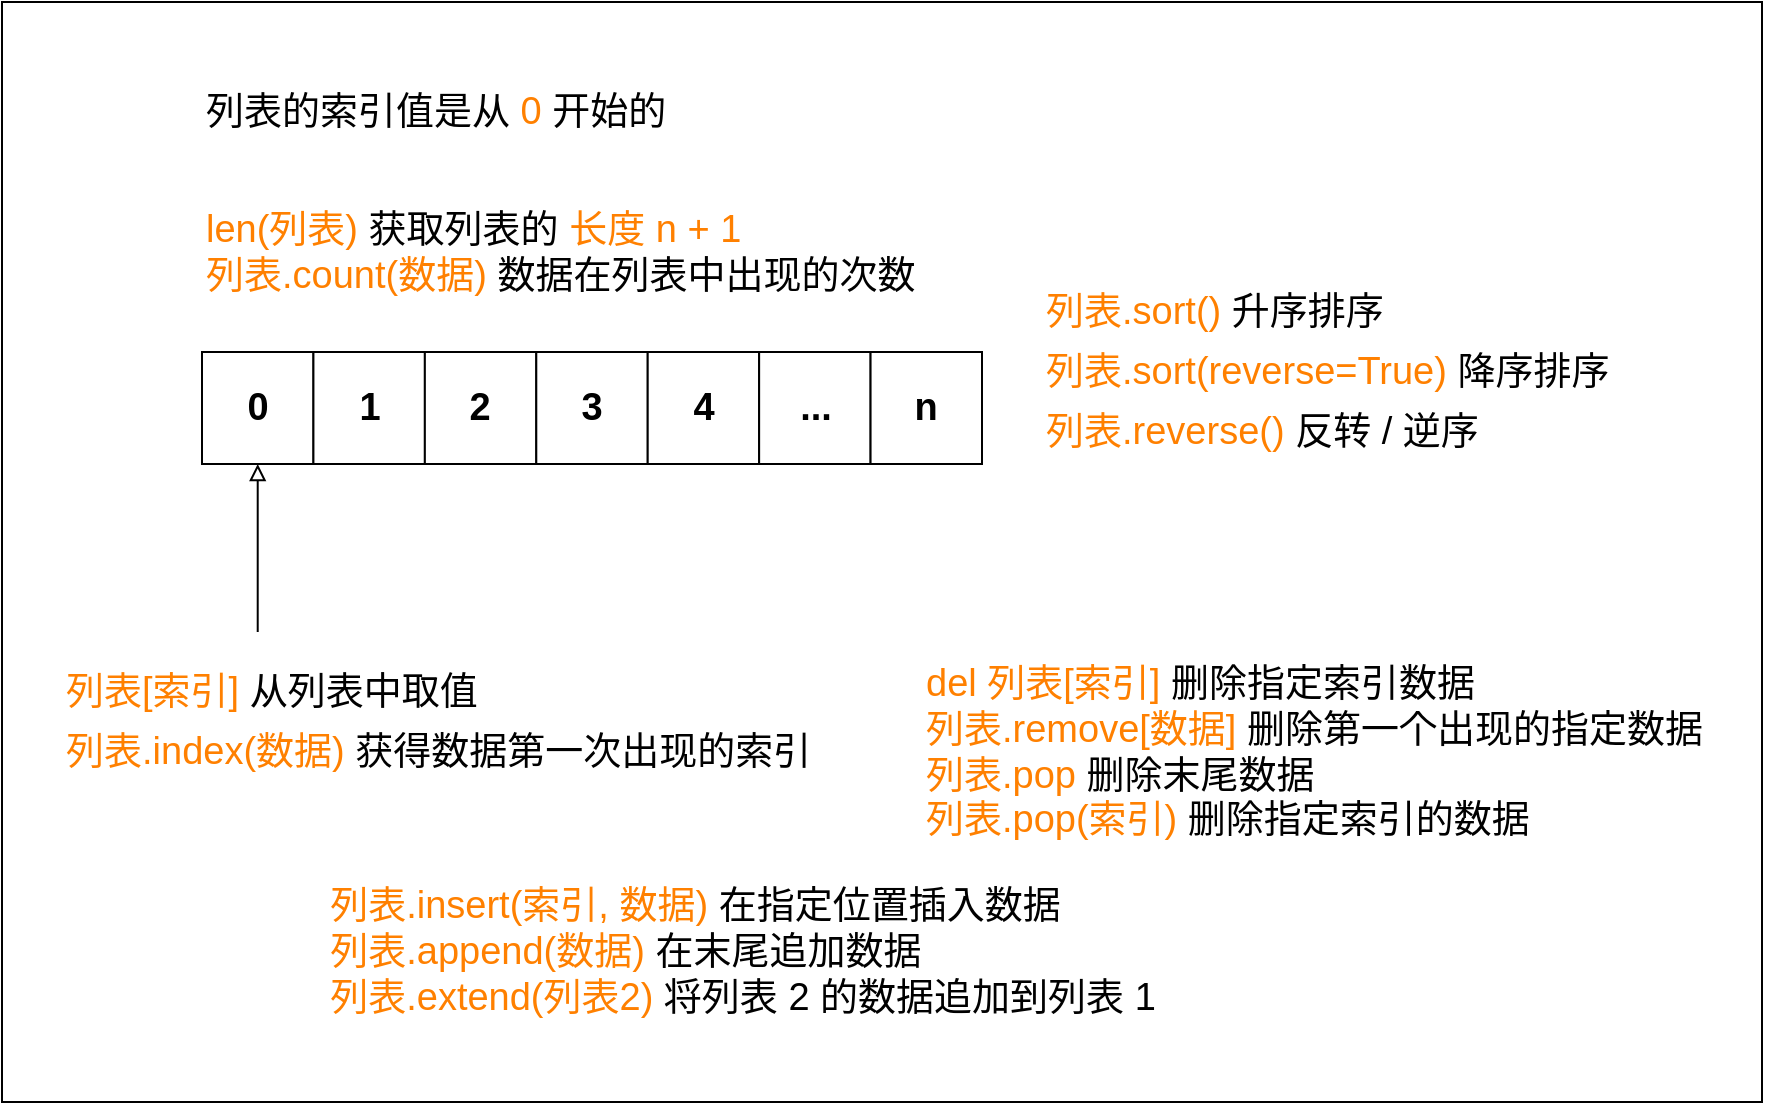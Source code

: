 <mxfile version="20.1.1" type="github">
  <diagram id="tMy1eLATrXxZh8AR1VW_" name="第 1 页">
    <mxGraphModel dx="709" dy="380" grid="1" gridSize="10" guides="1" tooltips="1" connect="1" arrows="1" fold="1" page="1" pageScale="1" pageWidth="827" pageHeight="1169" math="0" shadow="0">
      <root>
        <mxCell id="0" />
        <mxCell id="1" parent="0" />
        <mxCell id="P_gL17wc5OoXAgqMZvMp-23" value="" style="rounded=0;whiteSpace=wrap;html=1;fontSize=19;fontColor=#000000;" vertex="1" parent="1">
          <mxGeometry x="100" y="35" width="880" height="550" as="geometry" />
        </mxCell>
        <mxCell id="P_gL17wc5OoXAgqMZvMp-8" value="列表的索引值是从 &lt;font color=&quot;#ff8000&quot;&gt;0&lt;/font&gt; 开始的&amp;nbsp;" style="text;html=1;align=left;verticalAlign=middle;resizable=0;points=[];autosize=1;strokeColor=none;fillColor=none;fontSize=19;" vertex="1" parent="1">
          <mxGeometry x="200" y="70" width="260" height="40" as="geometry" />
        </mxCell>
        <mxCell id="P_gL17wc5OoXAgqMZvMp-9" value="len(列表) &lt;font color=&quot;#000000&quot;&gt;获取列表的 &lt;/font&gt;长度 n + 1&lt;br&gt;&lt;div style=&quot;&quot;&gt;&lt;span style=&quot;background-color: initial;&quot;&gt;列表.count(数据) &lt;font color=&quot;#000000&quot;&gt;数据在列表中出现的次数&lt;/font&gt;&lt;/span&gt;&lt;/div&gt;" style="text;html=1;align=left;verticalAlign=middle;resizable=0;points=[];autosize=1;strokeColor=none;fillColor=none;fontSize=19;fontColor=#FF8000;" vertex="1" parent="1">
          <mxGeometry x="200" y="130" width="380" height="60" as="geometry" />
        </mxCell>
        <mxCell id="P_gL17wc5OoXAgqMZvMp-12" value="" style="group" vertex="1" connectable="0" parent="1">
          <mxGeometry x="200" y="210" width="390" height="140" as="geometry" />
        </mxCell>
        <mxCell id="P_gL17wc5OoXAgqMZvMp-10" value="" style="group" vertex="1" connectable="0" parent="P_gL17wc5OoXAgqMZvMp-12">
          <mxGeometry width="390" height="56" as="geometry" />
        </mxCell>
        <mxCell id="P_gL17wc5OoXAgqMZvMp-1" value="0" style="rounded=0;whiteSpace=wrap;html=1;fontStyle=1;fontSize=19;" vertex="1" parent="P_gL17wc5OoXAgqMZvMp-10">
          <mxGeometry width="55.714" height="56" as="geometry" />
        </mxCell>
        <mxCell id="P_gL17wc5OoXAgqMZvMp-2" value="1" style="rounded=0;whiteSpace=wrap;html=1;fontStyle=1;fontSize=19;" vertex="1" parent="P_gL17wc5OoXAgqMZvMp-10">
          <mxGeometry x="55.714" width="55.714" height="56" as="geometry" />
        </mxCell>
        <mxCell id="P_gL17wc5OoXAgqMZvMp-3" value="2" style="rounded=0;whiteSpace=wrap;html=1;fontStyle=1;fontSize=19;" vertex="1" parent="P_gL17wc5OoXAgqMZvMp-10">
          <mxGeometry x="111.429" width="55.714" height="56" as="geometry" />
        </mxCell>
        <mxCell id="P_gL17wc5OoXAgqMZvMp-4" value="3" style="rounded=0;whiteSpace=wrap;html=1;fontStyle=1;fontSize=19;" vertex="1" parent="P_gL17wc5OoXAgqMZvMp-10">
          <mxGeometry x="167.143" width="55.714" height="56" as="geometry" />
        </mxCell>
        <mxCell id="P_gL17wc5OoXAgqMZvMp-5" value="4" style="rounded=0;whiteSpace=wrap;html=1;fontStyle=1;fontSize=19;" vertex="1" parent="P_gL17wc5OoXAgqMZvMp-10">
          <mxGeometry x="222.857" width="55.714" height="56" as="geometry" />
        </mxCell>
        <mxCell id="P_gL17wc5OoXAgqMZvMp-6" value="..." style="rounded=0;whiteSpace=wrap;html=1;fontStyle=1;fontSize=19;" vertex="1" parent="P_gL17wc5OoXAgqMZvMp-10">
          <mxGeometry x="278.571" width="55.714" height="56" as="geometry" />
        </mxCell>
        <mxCell id="P_gL17wc5OoXAgqMZvMp-7" value="n&lt;br style=&quot;font-size: 19px;&quot;&gt;" style="rounded=0;whiteSpace=wrap;html=1;fontStyle=1;fontSize=19;" vertex="1" parent="P_gL17wc5OoXAgqMZvMp-10">
          <mxGeometry x="334.286" width="55.714" height="56" as="geometry" />
        </mxCell>
        <mxCell id="P_gL17wc5OoXAgqMZvMp-11" value="" style="endArrow=block;html=1;rounded=0;fontSize=19;fontColor=#000000;entryX=0.5;entryY=1;entryDx=0;entryDy=0;endFill=0;" edge="1" parent="P_gL17wc5OoXAgqMZvMp-12" target="P_gL17wc5OoXAgqMZvMp-1">
          <mxGeometry width="50" height="50" relative="1" as="geometry">
            <mxPoint x="27.857" y="140" as="sourcePoint" />
            <mxPoint x="-11.143" y="14" as="targetPoint" />
          </mxGeometry>
        </mxCell>
        <mxCell id="P_gL17wc5OoXAgqMZvMp-18" value="del 列表[索引] &lt;font color=&quot;#000000&quot;&gt;删除指定索引数据&lt;/font&gt;&lt;br&gt;列表.remove[数据] &lt;font color=&quot;#000000&quot;&gt;删除第一个出现的指定数据&lt;/font&gt;&lt;br&gt;列表.pop&lt;font color=&quot;#000000&quot;&gt; 删除末尾数据&lt;/font&gt;&lt;br&gt;列表.pop(索引)&lt;font color=&quot;#000000&quot;&gt; 删除指定索引的数据&lt;/font&gt;" style="text;html=1;align=left;verticalAlign=middle;resizable=0;points=[];autosize=1;strokeColor=none;fillColor=none;fontSize=19;fontColor=#FF8000;" vertex="1" parent="1">
          <mxGeometry x="560" y="360" width="410" height="100" as="geometry" />
        </mxCell>
        <mxCell id="P_gL17wc5OoXAgqMZvMp-19" value="" style="group" vertex="1" connectable="0" parent="1">
          <mxGeometry x="620" y="170" width="310" height="100" as="geometry" />
        </mxCell>
        <mxCell id="P_gL17wc5OoXAgqMZvMp-13" value="&lt;font color=&quot;#ff8000&quot;&gt;列表.sort() &lt;/font&gt;升序排序" style="text;html=1;align=left;verticalAlign=middle;resizable=0;points=[];autosize=1;strokeColor=none;fillColor=none;fontSize=19;fontColor=#000000;" vertex="1" parent="P_gL17wc5OoXAgqMZvMp-19">
          <mxGeometry width="190" height="40" as="geometry" />
        </mxCell>
        <mxCell id="P_gL17wc5OoXAgqMZvMp-14" value="&lt;font color=&quot;#ff8000&quot;&gt;列表.sort(reverse=True) &lt;/font&gt;降序排序" style="text;html=1;align=left;verticalAlign=middle;resizable=0;points=[];autosize=1;strokeColor=none;fillColor=none;fontSize=19;fontColor=#000000;" vertex="1" parent="P_gL17wc5OoXAgqMZvMp-19">
          <mxGeometry y="30" width="310" height="40" as="geometry" />
        </mxCell>
        <mxCell id="P_gL17wc5OoXAgqMZvMp-15" value="&lt;font color=&quot;#ff8000&quot;&gt;列表.reverse() &lt;/font&gt;反转 / 逆序" style="text;html=1;align=left;verticalAlign=middle;resizable=0;points=[];autosize=1;strokeColor=none;fillColor=none;fontSize=19;fontColor=#000000;" vertex="1" parent="P_gL17wc5OoXAgqMZvMp-19">
          <mxGeometry y="60" width="240" height="40" as="geometry" />
        </mxCell>
        <mxCell id="P_gL17wc5OoXAgqMZvMp-20" value="" style="group" vertex="1" connectable="0" parent="1">
          <mxGeometry x="130" y="360" width="400" height="70" as="geometry" />
        </mxCell>
        <mxCell id="P_gL17wc5OoXAgqMZvMp-16" value="&lt;font color=&quot;#ff8000&quot;&gt;列表[索引]&lt;/font&gt; 从列表中取值" style="text;html=1;align=left;verticalAlign=middle;resizable=0;points=[];autosize=1;strokeColor=none;fillColor=none;fontSize=19;fontColor=#000000;" vertex="1" parent="P_gL17wc5OoXAgqMZvMp-20">
          <mxGeometry width="230" height="40" as="geometry" />
        </mxCell>
        <mxCell id="P_gL17wc5OoXAgqMZvMp-17" value="&lt;font color=&quot;#ff8000&quot;&gt;列表.index(数据)&lt;/font&gt;&amp;nbsp;获得数据第一次出现的索引" style="text;html=1;align=left;verticalAlign=middle;resizable=0;points=[];autosize=1;strokeColor=none;fillColor=none;fontSize=19;fontColor=#000000;" vertex="1" parent="P_gL17wc5OoXAgqMZvMp-20">
          <mxGeometry y="30" width="400" height="40" as="geometry" />
        </mxCell>
        <mxCell id="P_gL17wc5OoXAgqMZvMp-21" value="&lt;div style=&quot;text-align: left;&quot;&gt;&lt;span style=&quot;background-color: initial;&quot;&gt;列表.insert(索引, 数据) &lt;font color=&quot;#000000&quot;&gt;在指定位置插入数据&lt;/font&gt;&lt;/span&gt;&lt;/div&gt;&lt;div style=&quot;text-align: left;&quot;&gt;&lt;span style=&quot;background-color: initial;&quot;&gt;列表.append(数据) &lt;font color=&quot;#000000&quot;&gt;在末尾追加数据&lt;/font&gt;&lt;/span&gt;&lt;/div&gt;&lt;div style=&quot;text-align: left;&quot;&gt;&lt;span style=&quot;background-color: initial;&quot;&gt;列表.extend(列表2) &lt;font color=&quot;#000000&quot;&gt;将列表 2 的数据追加到列表 1&lt;/font&gt;&lt;/span&gt;&lt;/div&gt;" style="text;html=1;align=center;verticalAlign=middle;resizable=0;points=[];autosize=1;strokeColor=none;fillColor=none;fontSize=19;fontColor=#FF8000;" vertex="1" parent="1">
          <mxGeometry x="250" y="470" width="440" height="80" as="geometry" />
        </mxCell>
      </root>
    </mxGraphModel>
  </diagram>
</mxfile>
